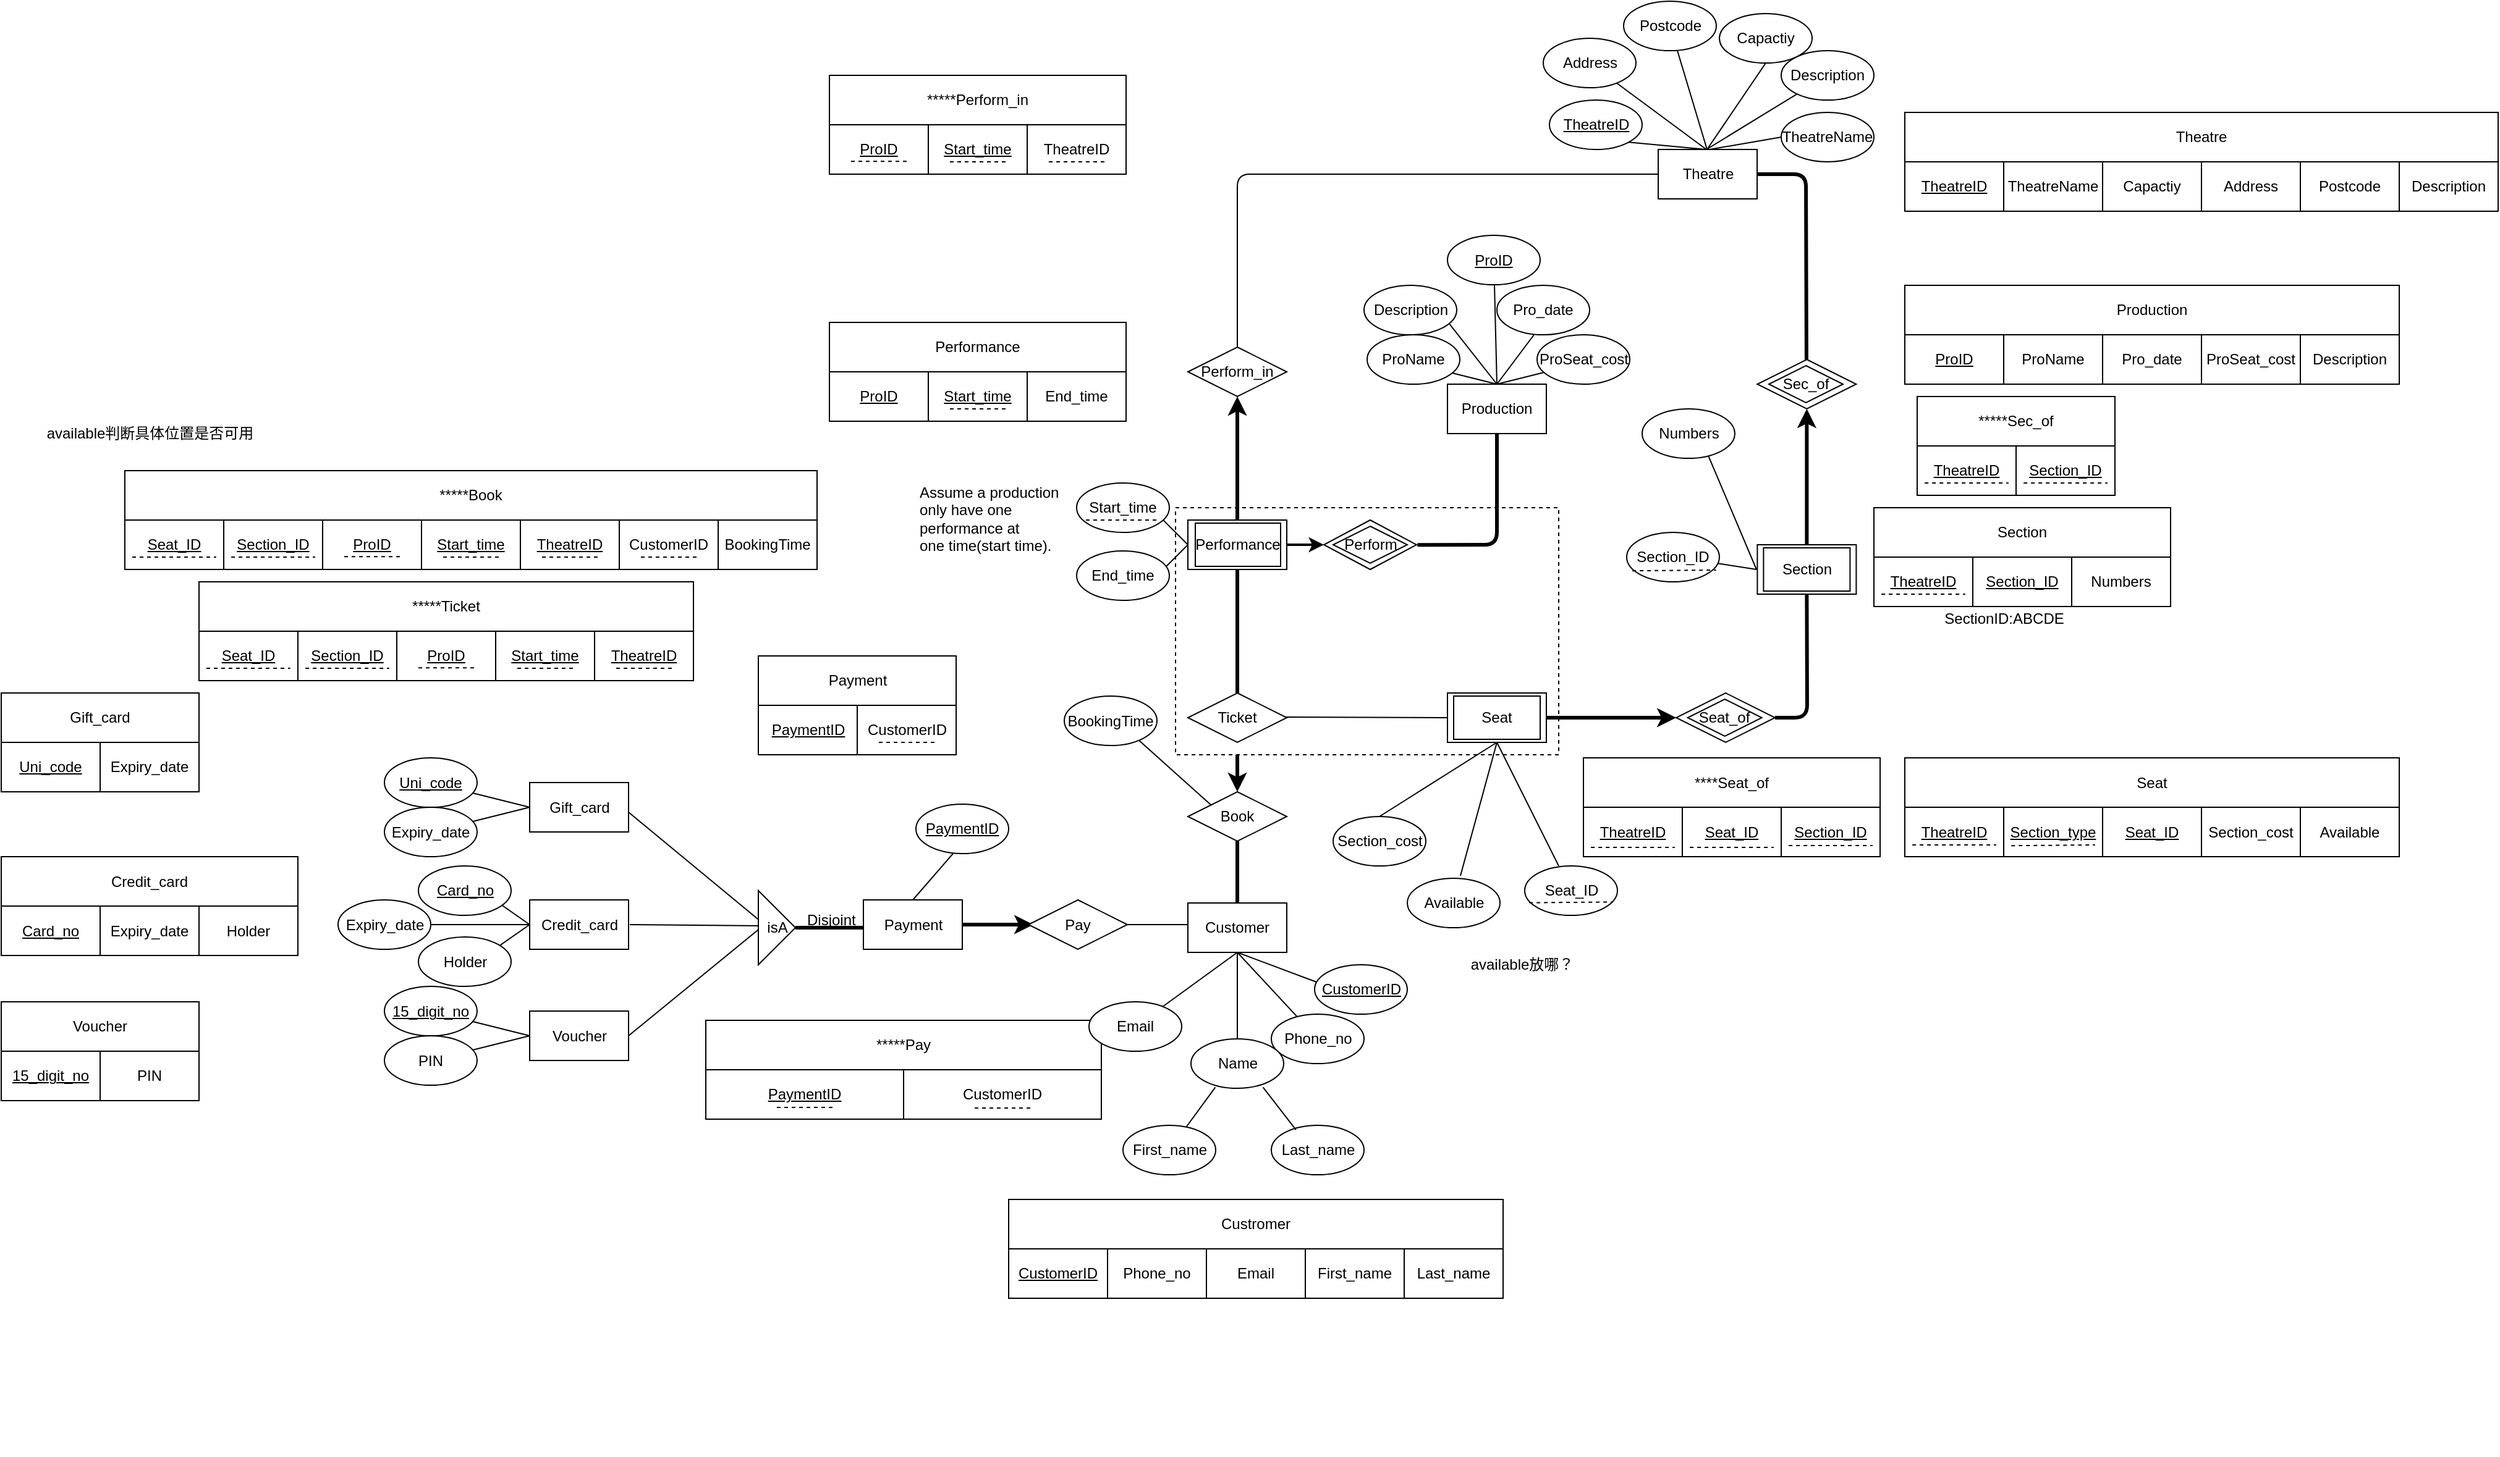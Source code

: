 <mxfile version="14.6.6" type="google"><diagram id="UADIasabEPXvhYdDQ8DM" name="Page-1"><mxGraphModel dx="3197" dy="2439" grid="1" gridSize="10" guides="1" tooltips="1" connect="1" arrows="1" fold="1" page="1" pageScale="1" pageWidth="827" pageHeight="1169" math="0" shadow="0"><root><mxCell id="0"/><mxCell id="1" parent="0"/><mxCell id="OcR4VVXSrzj5HnVSVOCs-16" value="" style="rounded=0;whiteSpace=wrap;html=1;dashed=1;" parent="1" vertex="1"><mxGeometry x="270" y="90" width="310" height="200" as="geometry"/></mxCell><mxCell id="OcR4VVXSrzj5HnVSVOCs-2" value="Ticket" style="rhombus;whiteSpace=wrap;html=1;" parent="1" vertex="1"><mxGeometry x="280" y="240" width="80" height="40" as="geometry"/></mxCell><mxCell id="OcR4VVXSrzj5HnVSVOCs-3" value="Customer" style="rounded=0;whiteSpace=wrap;html=1;" parent="1" vertex="1"><mxGeometry x="280" y="410" width="80" height="40" as="geometry"/></mxCell><mxCell id="OcR4VVXSrzj5HnVSVOCs-4" value="" style="endArrow=none;html=1;exitX=0.5;exitY=0;exitDx=0;exitDy=0;strokeWidth=3;" parent="1" source="OcR4VVXSrzj5HnVSVOCs-3" edge="1"><mxGeometry width="50" height="50" relative="1" as="geometry"><mxPoint x="295" y="410" as="sourcePoint"/><mxPoint x="320" y="360" as="targetPoint"/></mxGeometry></mxCell><mxCell id="OcR4VVXSrzj5HnVSVOCs-5" value="Book" style="rhombus;whiteSpace=wrap;html=1;" parent="1" vertex="1"><mxGeometry x="280" y="320" width="80" height="40" as="geometry"/></mxCell><mxCell id="OcR4VVXSrzj5HnVSVOCs-7" value="Perform_in" style="rhombus;whiteSpace=wrap;html=1;" parent="1" vertex="1"><mxGeometry x="280" y="-40" width="80" height="40" as="geometry"/></mxCell><mxCell id="OcR4VVXSrzj5HnVSVOCs-13" value="" style="rounded=0;whiteSpace=wrap;html=1;" parent="1" vertex="1"><mxGeometry x="490" y="240" width="80" height="40" as="geometry"/></mxCell><mxCell id="OcR4VVXSrzj5HnVSVOCs-14" value="" style="rounded=0;whiteSpace=wrap;html=1;" parent="1" vertex="1"><mxGeometry x="280" y="100" width="80" height="40" as="geometry"/></mxCell><mxCell id="OcR4VVXSrzj5HnVSVOCs-15" value="" style="endArrow=classic;html=1;strokeWidth=3;" parent="1" target="OcR4VVXSrzj5HnVSVOCs-5" edge="1"><mxGeometry width="50" height="50" relative="1" as="geometry"><mxPoint x="320" y="290" as="sourcePoint"/><mxPoint x="340" y="270" as="targetPoint"/></mxGeometry></mxCell><mxCell id="OcR4VVXSrzj5HnVSVOCs-35" value="" style="endArrow=none;html=1;strokeWidth=2;strokeColor=none;curved=1;" parent="1" edge="1"><mxGeometry width="50" height="50" relative="1" as="geometry"><mxPoint x="-82.5" y="517.5" as="sourcePoint"/><mxPoint x="-32.5" y="467.5" as="targetPoint"/></mxGeometry></mxCell><mxCell id="OcR4VVXSrzj5HnVSVOCs-44" value="" style="group;direction=south;rotation=-90;" parent="1" vertex="1" connectable="0"><mxGeometry x="-160" y="250" width="695" height="520" as="geometry"/></mxCell><mxCell id="OcR4VVXSrzj5HnVSVOCs-36" value="" style="endArrow=none;html=1;exitX=0.5;exitY=0;exitDx=0;exitDy=0;" parent="OcR4VVXSrzj5HnVSVOCs-44" edge="1"><mxGeometry width="50" height="50" relative="1" as="geometry"><mxPoint x="97.5" y="177.5" as="sourcePoint"/><mxPoint x="-12.5" y="86.5" as="targetPoint"/></mxGeometry></mxCell><mxCell id="OcR4VVXSrzj5HnVSVOCs-37" value="" style="endArrow=none;html=1;exitX=0.5;exitY=0;exitDx=0;exitDy=0;" parent="OcR4VVXSrzj5HnVSVOCs-44" edge="1"><mxGeometry width="50" height="50" relative="1" as="geometry"><mxPoint x="97.5" y="177.5" as="sourcePoint"/><mxPoint x="-12.5" y="267.5" as="targetPoint"/></mxGeometry></mxCell><mxCell id="OcR4VVXSrzj5HnVSVOCs-38" value="" style="endArrow=none;html=1;exitX=0.5;exitY=0;exitDx=0;exitDy=0;" parent="OcR4VVXSrzj5HnVSVOCs-44" edge="1"><mxGeometry width="50" height="50" relative="1" as="geometry"><mxPoint x="97.5" y="178.5" as="sourcePoint"/><mxPoint x="-11.5" y="177.5" as="targetPoint"/></mxGeometry></mxCell><mxCell id="OcR4VVXSrzj5HnVSVOCs-53" value="Voucher" style="rounded=0;whiteSpace=wrap;html=1;" parent="OcR4VVXSrzj5HnVSVOCs-44" vertex="1"><mxGeometry x="-92.5" y="247.5" width="80" height="40" as="geometry"/></mxCell><mxCell id="OcR4VVXSrzj5HnVSVOCs-54" value="Credit_card" style="rounded=0;whiteSpace=wrap;html=1;" parent="OcR4VVXSrzj5HnVSVOCs-44" vertex="1"><mxGeometry x="-92.5" y="157.5" width="80" height="40" as="geometry"/></mxCell><mxCell id="OcR4VVXSrzj5HnVSVOCs-55" value="Gift_card" style="rounded=0;whiteSpace=wrap;html=1;" parent="OcR4VVXSrzj5HnVSVOCs-44" vertex="1"><mxGeometry x="-92.5" y="62.5" width="80" height="40" as="geometry"/></mxCell><mxCell id="OcR4VVXSrzj5HnVSVOCs-50" value="isA" style="triangle;whiteSpace=wrap;html=1;" parent="OcR4VVXSrzj5HnVSVOCs-44" vertex="1"><mxGeometry x="92.5" y="150" width="30" height="60" as="geometry"/></mxCell><mxCell id="OcR4VVXSrzj5HnVSVOCs-211" value="" style="endArrow=none;html=1;strokeWidth=3;exitX=1;exitY=0.5;exitDx=0;exitDy=0;" parent="OcR4VVXSrzj5HnVSVOCs-44" source="OcR4VVXSrzj5HnVSVOCs-50" edge="1"><mxGeometry width="50" height="50" relative="1" as="geometry"><mxPoint x="130" y="180" as="sourcePoint"/><mxPoint x="180" y="180" as="targetPoint"/></mxGeometry></mxCell><mxCell id="gtSweeUEpqIJue6iIRhm-4" value="&lt;u&gt;PaymentID&lt;/u&gt;" style="ellipse;whiteSpace=wrap;html=1;" vertex="1" parent="OcR4VVXSrzj5HnVSVOCs-44"><mxGeometry x="220" y="80" width="75" height="40" as="geometry"/></mxCell><mxCell id="gtSweeUEpqIJue6iIRhm-43" value="" style="group" vertex="1" connectable="0" parent="OcR4VVXSrzj5HnVSVOCs-44"><mxGeometry x="92.5" y="-40" width="160" height="80" as="geometry"/></mxCell><mxCell id="gtSweeUEpqIJue6iIRhm-44" value="&lt;u&gt;PaymentID&lt;/u&gt;" style="rounded=0;whiteSpace=wrap;html=1;" vertex="1" parent="gtSweeUEpqIJue6iIRhm-43"><mxGeometry y="40" width="80" height="40" as="geometry"/></mxCell><mxCell id="gtSweeUEpqIJue6iIRhm-46" value="Payment" style="rounded=0;whiteSpace=wrap;html=1;" vertex="1" parent="gtSweeUEpqIJue6iIRhm-43"><mxGeometry width="160" height="40" as="geometry"/></mxCell><mxCell id="gtSweeUEpqIJue6iIRhm-61" value="CustomerID" style="rounded=0;whiteSpace=wrap;html=1;" vertex="1" parent="gtSweeUEpqIJue6iIRhm-43"><mxGeometry x="80" y="40" width="80" height="40" as="geometry"/></mxCell><mxCell id="gtSweeUEpqIJue6iIRhm-63" value="" style="endArrow=none;dashed=1;html=1;strokeWidth=1;" edge="1" parent="gtSweeUEpqIJue6iIRhm-43"><mxGeometry width="50" height="50" relative="1" as="geometry"><mxPoint x="97.5" y="70" as="sourcePoint"/><mxPoint x="142.5" y="70" as="targetPoint"/></mxGeometry></mxCell><mxCell id="gtSweeUEpqIJue6iIRhm-41" value="" style="group" vertex="1" connectable="0" parent="OcR4VVXSrzj5HnVSVOCs-44"><mxGeometry x="295" y="400" width="400" height="80" as="geometry"/></mxCell><mxCell id="gtSweeUEpqIJue6iIRhm-16" value="Custromer" style="rounded=0;whiteSpace=wrap;html=1;" vertex="1" parent="gtSweeUEpqIJue6iIRhm-41"><mxGeometry width="400" height="40" as="geometry"/></mxCell><mxCell id="gtSweeUEpqIJue6iIRhm-31" value="&lt;u&gt;CustomerID&lt;/u&gt;" style="rounded=0;whiteSpace=wrap;html=1;" vertex="1" parent="gtSweeUEpqIJue6iIRhm-41"><mxGeometry y="40" width="80" height="40" as="geometry"/></mxCell><mxCell id="gtSweeUEpqIJue6iIRhm-32" value="Phone_no" style="rounded=0;whiteSpace=wrap;html=1;" vertex="1" parent="gtSweeUEpqIJue6iIRhm-41"><mxGeometry x="80" y="40" width="80" height="40" as="geometry"/></mxCell><mxCell id="gtSweeUEpqIJue6iIRhm-34" value="Email" style="rounded=0;whiteSpace=wrap;html=1;" vertex="1" parent="gtSweeUEpqIJue6iIRhm-41"><mxGeometry x="160" y="40" width="80" height="40" as="geometry"/></mxCell><mxCell id="gtSweeUEpqIJue6iIRhm-69" value="First_name" style="rounded=0;whiteSpace=wrap;html=1;" vertex="1" parent="OcR4VVXSrzj5HnVSVOCs-44"><mxGeometry x="535" y="440" width="80" height="40" as="geometry"/></mxCell><mxCell id="gtSweeUEpqIJue6iIRhm-70" value="Last_name" style="rounded=0;whiteSpace=wrap;html=1;" vertex="1" parent="OcR4VVXSrzj5HnVSVOCs-44"><mxGeometry x="615" y="440" width="80" height="40" as="geometry"/></mxCell><mxCell id="gtSweeUEpqIJue6iIRhm-169" value="" style="group" vertex="1" connectable="0" parent="OcR4VVXSrzj5HnVSVOCs-44"><mxGeometry x="50" y="255" width="320" height="80" as="geometry"/></mxCell><mxCell id="gtSweeUEpqIJue6iIRhm-170" value="&lt;u&gt;PaymentID&lt;/u&gt;" style="rounded=0;whiteSpace=wrap;html=1;" vertex="1" parent="gtSweeUEpqIJue6iIRhm-169"><mxGeometry y="40" width="160" height="40" as="geometry"/></mxCell><mxCell id="gtSweeUEpqIJue6iIRhm-171" value="*****Pay" style="rounded=0;whiteSpace=wrap;html=1;" vertex="1" parent="gtSweeUEpqIJue6iIRhm-169"><mxGeometry width="320" height="40" as="geometry"/></mxCell><mxCell id="gtSweeUEpqIJue6iIRhm-174" value="" style="endArrow=none;dashed=1;html=1;strokeWidth=1;" edge="1" parent="gtSweeUEpqIJue6iIRhm-169"><mxGeometry width="50" height="50" relative="1" as="geometry"><mxPoint x="57.5" y="70.5" as="sourcePoint"/><mxPoint x="102.5" y="70.5" as="targetPoint"/></mxGeometry></mxCell><mxCell id="gtSweeUEpqIJue6iIRhm-175" value="CustomerID" style="rounded=0;whiteSpace=wrap;html=1;" vertex="1" parent="OcR4VVXSrzj5HnVSVOCs-44"><mxGeometry x="210" y="295" width="160" height="40" as="geometry"/></mxCell><mxCell id="gtSweeUEpqIJue6iIRhm-176" value="" style="endArrow=none;dashed=1;html=1;strokeWidth=1;" edge="1" parent="OcR4VVXSrzj5HnVSVOCs-44"><mxGeometry width="50" height="50" relative="1" as="geometry"><mxPoint x="267.5" y="326" as="sourcePoint"/><mxPoint x="312.5" y="326" as="targetPoint"/></mxGeometry></mxCell><mxCell id="OcR4VVXSrzj5HnVSVOCs-19" value="" style="endArrow=classic;html=1;strokeWidth=3;entryX=0.5;entryY=0;entryDx=0;entryDy=0;exitX=0.5;exitY=1;exitDx=0;exitDy=0;" parent="1" edge="1"><mxGeometry width="50" height="50" relative="1" as="geometry"><mxPoint x="95" y="427.5" as="sourcePoint"/><mxPoint x="155" y="427.5" as="targetPoint"/><Array as="points"><mxPoint x="131" y="427.5"/><mxPoint x="141" y="427.5"/></Array></mxGeometry></mxCell><mxCell id="OcR4VVXSrzj5HnVSVOCs-12" value="Payment" style="rounded=0;whiteSpace=wrap;html=1;rotation=0;" parent="1" vertex="1"><mxGeometry x="17.5" y="407.5" width="80" height="40" as="geometry"/></mxCell><mxCell id="OcR4VVXSrzj5HnVSVOCs-56" value="Theatre" style="rounded=0;whiteSpace=wrap;html=1;" parent="1" vertex="1"><mxGeometry x="660.5" y="-200" width="80" height="40" as="geometry"/></mxCell><mxCell id="OcR4VVXSrzj5HnVSVOCs-58" value="" style="endArrow=classic;html=1;strokeWidth=3;entryX=0.5;entryY=1;entryDx=0;entryDy=0;exitX=0.5;exitY=0;exitDx=0;exitDy=0;" parent="1" source="OcR4VVXSrzj5HnVSVOCs-14" target="OcR4VVXSrzj5HnVSVOCs-7" edge="1"><mxGeometry width="50" height="50" relative="1" as="geometry"><mxPoint x="280" y="60" as="sourcePoint"/><mxPoint x="330" y="10" as="targetPoint"/></mxGeometry></mxCell><mxCell id="OcR4VVXSrzj5HnVSVOCs-59" value="" style="endArrow=none;html=1;strokeWidth=1;entryX=0;entryY=0.5;entryDx=0;entryDy=0;exitX=0.5;exitY=0;exitDx=0;exitDy=0;" parent="1" source="OcR4VVXSrzj5HnVSVOCs-7" target="OcR4VVXSrzj5HnVSVOCs-56" edge="1"><mxGeometry width="50" height="50" relative="1" as="geometry"><mxPoint x="250" y="-130" as="sourcePoint"/><mxPoint x="300" y="-180" as="targetPoint"/><Array as="points"><mxPoint x="320" y="-180"/></Array></mxGeometry></mxCell><mxCell id="OcR4VVXSrzj5HnVSVOCs-66" value="" style="endArrow=classic;html=1;strokeWidth=2;exitX=1;exitY=0.5;exitDx=0;exitDy=0;entryX=0;entryY=0.5;entryDx=0;entryDy=0;" parent="1" source="OcR4VVXSrzj5HnVSVOCs-14" target="OcR4VVXSrzj5HnVSVOCs-8" edge="1"><mxGeometry width="50" height="50" relative="1" as="geometry"><mxPoint x="360" y="140" as="sourcePoint"/><mxPoint x="410" y="90" as="targetPoint"/></mxGeometry></mxCell><mxCell id="OcR4VVXSrzj5HnVSVOCs-70" value="" style="endArrow=none;html=1;exitX=0.5;exitY=1;exitDx=0;exitDy=0;entryX=1.009;entryY=0.502;entryDx=0;entryDy=0;entryPerimeter=0;strokeWidth=3;" parent="1" source="OcR4VVXSrzj5HnVSVOCs-64" target="OcR4VVXSrzj5HnVSVOCs-8" edge="1"><mxGeometry width="50" height="50" relative="1" as="geometry"><mxPoint x="489.833" y="121" as="sourcePoint"/><mxPoint x="470" y="120" as="targetPoint"/><Array as="points"><mxPoint x="530" y="120"/></Array></mxGeometry></mxCell><mxCell id="OcR4VVXSrzj5HnVSVOCs-73" value="" style="group" parent="1" vertex="1" connectable="0"><mxGeometry x="390" y="100" width="75" height="40" as="geometry"/></mxCell><mxCell id="OcR4VVXSrzj5HnVSVOCs-8" value="" style="rhombus;whiteSpace=wrap;html=1;" parent="OcR4VVXSrzj5HnVSVOCs-73" vertex="1"><mxGeometry width="75" height="40" as="geometry"/></mxCell><mxCell id="OcR4VVXSrzj5HnVSVOCs-67" value="Perform" style="rhombus;whiteSpace=wrap;html=1;" parent="OcR4VVXSrzj5HnVSVOCs-73" vertex="1"><mxGeometry x="7.5" y="5" width="60" height="30" as="geometry"/></mxCell><mxCell id="OcR4VVXSrzj5HnVSVOCs-81" value="" style="endArrow=none;html=1;strokeWidth=3;entryX=0.5;entryY=1;entryDx=0;entryDy=0;exitX=0.5;exitY=0;exitDx=0;exitDy=0;" parent="1" source="OcR4VVXSrzj5HnVSVOCs-2" target="OcR4VVXSrzj5HnVSVOCs-14" edge="1"><mxGeometry width="50" height="50" relative="1" as="geometry"><mxPoint x="240" y="225" as="sourcePoint"/><mxPoint x="290" y="175" as="targetPoint"/></mxGeometry></mxCell><mxCell id="OcR4VVXSrzj5HnVSVOCs-86" value="" style="endArrow=none;html=1;strokeWidth=1;exitX=0.5;exitY=0;exitDx=0;exitDy=0;" parent="1" source="OcR4VVXSrzj5HnVSVOCs-153" edge="1"><mxGeometry width="50" height="50" relative="1" as="geometry"><mxPoint x="530" y="340" as="sourcePoint"/><mxPoint x="740" y="140" as="targetPoint"/></mxGeometry></mxCell><mxCell id="OcR4VVXSrzj5HnVSVOCs-97" value="" style="endArrow=none;html=1;strokeWidth=1;entryX=0.263;entryY=0.979;entryDx=0;entryDy=0;entryPerimeter=0;" parent="1" source="OcR4VVXSrzj5HnVSVOCs-165" target="OcR4VVXSrzj5HnVSVOCs-164" edge="1"><mxGeometry width="50" height="50" relative="1" as="geometry"><mxPoint x="276" y="619" as="sourcePoint"/><mxPoint x="310" y="580" as="targetPoint"/></mxGeometry></mxCell><mxCell id="OcR4VVXSrzj5HnVSVOCs-98" value="" style="endArrow=none;html=1;strokeWidth=1;" parent="1" source="OcR4VVXSrzj5HnVSVOCs-143" edge="1"><mxGeometry width="50" height="50" relative="1" as="geometry"><mxPoint x="565.5" y="305.5" as="sourcePoint"/><mxPoint x="740" y="140" as="targetPoint"/></mxGeometry></mxCell><mxCell id="OcR4VVXSrzj5HnVSVOCs-99" value="" style="endArrow=none;html=1;strokeWidth=1;exitX=0.5;exitY=0;exitDx=0;exitDy=0;entryX=0.5;entryY=1;entryDx=0;entryDy=0;" parent="1" source="OcR4VVXSrzj5HnVSVOCs-144" target="OcR4VVXSrzj5HnVSVOCs-13" edge="1"><mxGeometry width="50" height="50" relative="1" as="geometry"><mxPoint x="435" y="330" as="sourcePoint"/><mxPoint x="515" y="330" as="targetPoint"/></mxGeometry></mxCell><mxCell id="OcR4VVXSrzj5HnVSVOCs-100" value="" style="endArrow=none;html=1;strokeWidth=1;" parent="1" edge="1"><mxGeometry width="50" height="50" relative="1" as="geometry"><mxPoint x="260" y="140" as="sourcePoint"/><mxPoint x="280" y="120" as="targetPoint"/></mxGeometry></mxCell><mxCell id="OcR4VVXSrzj5HnVSVOCs-101" value="" style="endArrow=none;html=1;strokeWidth=1;" parent="1" edge="1"><mxGeometry width="50" height="50" relative="1" as="geometry"><mxPoint x="260" y="100" as="sourcePoint"/><mxPoint x="280" y="120" as="targetPoint"/></mxGeometry></mxCell><mxCell id="OcR4VVXSrzj5HnVSVOCs-103" value="Start_time" style="ellipse;whiteSpace=wrap;html=1;" parent="1" vertex="1"><mxGeometry x="190" y="70" width="75" height="40" as="geometry"/></mxCell><mxCell id="OcR4VVXSrzj5HnVSVOCs-104" value="End_time" style="ellipse;whiteSpace=wrap;html=1;" parent="1" vertex="1"><mxGeometry x="190" y="125" width="75" height="40" as="geometry"/></mxCell><mxCell id="OcR4VVXSrzj5HnVSVOCs-109" value="" style="endArrow=none;dashed=1;html=1;strokeWidth=1;" parent="1" edge="1"><mxGeometry width="50" height="50" relative="1" as="geometry"><mxPoint x="197.5" y="100" as="sourcePoint"/><mxPoint x="257.5" y="100" as="targetPoint"/></mxGeometry></mxCell><mxCell id="OcR4VVXSrzj5HnVSVOCs-111" value="Assume a production&amp;nbsp;&lt;br&gt;only have one&amp;nbsp;&lt;br&gt;performance at&amp;nbsp;&lt;br&gt;one time(start time)." style="text;html=1;resizable=0;points=[];autosize=1;align=left;verticalAlign=top;spacingTop=-4;" parent="1" vertex="1"><mxGeometry x="61" y="68" width="130" height="60" as="geometry"/></mxCell><mxCell id="OcR4VVXSrzj5HnVSVOCs-117" value="" style="group" parent="1" vertex="1" connectable="0"><mxGeometry x="660" y="-240" width="79" height="40" as="geometry"/></mxCell><mxCell id="OcR4VVXSrzj5HnVSVOCs-119" value="" style="endArrow=none;html=1;strokeWidth=1;entryX=1;entryY=1;entryDx=0;entryDy=0;" parent="OcR4VVXSrzj5HnVSVOCs-117" target="OcR4VVXSrzj5HnVSVOCs-122" edge="1"><mxGeometry width="50" height="50" relative="1" as="geometry"><mxPoint x="39.5" y="40" as="sourcePoint"/><mxPoint y="30" as="targetPoint"/></mxGeometry></mxCell><mxCell id="OcR4VVXSrzj5HnVSVOCs-120" value="" style="endArrow=none;html=1;strokeWidth=1;" parent="OcR4VVXSrzj5HnVSVOCs-117" target="OcR4VVXSrzj5HnVSVOCs-124" edge="1"><mxGeometry width="50" height="50" relative="1" as="geometry"><mxPoint x="39.5" y="40" as="sourcePoint"/><mxPoint x="69.125" as="targetPoint"/></mxGeometry></mxCell><mxCell id="OcR4VVXSrzj5HnVSVOCs-121" value="" style="endArrow=none;html=1;strokeWidth=1;" parent="OcR4VVXSrzj5HnVSVOCs-117" target="OcR4VVXSrzj5HnVSVOCs-123" edge="1"><mxGeometry width="50" height="50" relative="1" as="geometry"><mxPoint x="39.5" y="40" as="sourcePoint"/><mxPoint x="9.875" as="targetPoint"/></mxGeometry></mxCell><mxCell id="OcR4VVXSrzj5HnVSVOCs-122" value="&lt;u&gt;TheatreID&lt;/u&gt;" style="ellipse;whiteSpace=wrap;html=1;" parent="1" vertex="1"><mxGeometry x="572.5" y="-240" width="75" height="40" as="geometry"/></mxCell><mxCell id="OcR4VVXSrzj5HnVSVOCs-123" value="Address" style="ellipse;whiteSpace=wrap;html=1;" parent="1" vertex="1"><mxGeometry x="567.5" y="-290" width="75" height="40" as="geometry"/></mxCell><mxCell id="OcR4VVXSrzj5HnVSVOCs-124" value="Description" style="ellipse;whiteSpace=wrap;html=1;" parent="1" vertex="1"><mxGeometry x="760" y="-280" width="75" height="40" as="geometry"/></mxCell><mxCell id="OcR4VVXSrzj5HnVSVOCs-131" value="" style="endArrow=none;html=1;strokeWidth=1;" parent="1" target="OcR4VVXSrzj5HnVSVOCs-135" edge="1"><mxGeometry width="50" height="50" relative="1" as="geometry"><mxPoint x="700" y="-200" as="sourcePoint"/><mxPoint x="700" y="-290" as="targetPoint"/></mxGeometry></mxCell><mxCell id="OcR4VVXSrzj5HnVSVOCs-135" value="Postcode" style="ellipse;whiteSpace=wrap;html=1;" parent="1" vertex="1"><mxGeometry x="632.5" y="-320" width="75" height="40" as="geometry"/></mxCell><mxCell id="OcR4VVXSrzj5HnVSVOCs-137" value="" style="endArrow=none;html=1;strokeWidth=1;entryX=0.5;entryY=1;entryDx=0;entryDy=0;" parent="1" target="OcR4VVXSrzj5HnVSVOCs-139" edge="1"><mxGeometry width="50" height="50" relative="1" as="geometry"><mxPoint x="700" y="-200" as="sourcePoint"/><mxPoint x="720" y="-290" as="targetPoint"/></mxGeometry></mxCell><mxCell id="OcR4VVXSrzj5HnVSVOCs-139" value="Capactiy" style="ellipse;whiteSpace=wrap;html=1;" parent="1" vertex="1"><mxGeometry x="710" y="-310" width="75" height="40" as="geometry"/></mxCell><mxCell id="OcR4VVXSrzj5HnVSVOCs-143" value="Section_ID" style="ellipse;whiteSpace=wrap;html=1;" parent="1" vertex="1"><mxGeometry x="635" y="110.004" width="75" height="40" as="geometry"/></mxCell><mxCell id="OcR4VVXSrzj5HnVSVOCs-144" value="Section_cost" style="ellipse;whiteSpace=wrap;html=1;" parent="1" vertex="1"><mxGeometry x="397.5" y="340" width="75" height="40" as="geometry"/></mxCell><mxCell id="OcR4VVXSrzj5HnVSVOCs-149" value="" style="endArrow=none;dashed=1;html=1;strokeWidth=1;entryX=0.964;entryY=0.762;entryDx=0;entryDy=0;entryPerimeter=0;exitX=0.061;exitY=0.777;exitDx=0;exitDy=0;exitPerimeter=0;" parent="1" source="OcR4VVXSrzj5HnVSVOCs-143" target="OcR4VVXSrzj5HnVSVOCs-143" edge="1"><mxGeometry width="50" height="50" relative="1" as="geometry"><mxPoint x="760" y="-60" as="sourcePoint"/><mxPoint x="800" y="-60" as="targetPoint"/></mxGeometry></mxCell><mxCell id="OcR4VVXSrzj5HnVSVOCs-153" value="Numbers" style="ellipse;whiteSpace=wrap;html=1;" parent="1" vertex="1"><mxGeometry x="647.5" y="10" width="75" height="40" as="geometry"/></mxCell><mxCell id="OcR4VVXSrzj5HnVSVOCs-160" value="Email" style="ellipse;whiteSpace=wrap;html=1;" parent="1" vertex="1"><mxGeometry x="200" y="490" width="75" height="40" as="geometry"/></mxCell><mxCell id="OcR4VVXSrzj5HnVSVOCs-162" value="Phone_no" style="ellipse;whiteSpace=wrap;html=1;" parent="1" vertex="1"><mxGeometry x="347.5" y="500" width="75" height="40" as="geometry"/></mxCell><mxCell id="OcR4VVXSrzj5HnVSVOCs-163" value="Last_name" style="ellipse;whiteSpace=wrap;html=1;" parent="1" vertex="1"><mxGeometry x="347.5" y="590" width="75" height="40" as="geometry"/></mxCell><mxCell id="OcR4VVXSrzj5HnVSVOCs-164" value="Name" style="ellipse;whiteSpace=wrap;html=1;" parent="1" vertex="1"><mxGeometry x="282.5" y="520" width="75" height="40" as="geometry"/></mxCell><mxCell id="OcR4VVXSrzj5HnVSVOCs-166" value="" style="endArrow=none;html=1;strokeWidth=1;entryX=0.777;entryY=0.979;entryDx=0;entryDy=0;entryPerimeter=0;exitX=0.266;exitY=0.091;exitDx=0;exitDy=0;exitPerimeter=0;" parent="1" source="OcR4VVXSrzj5HnVSVOCs-163" target="OcR4VVXSrzj5HnVSVOCs-164" edge="1"><mxGeometry width="50" height="50" relative="1" as="geometry"><mxPoint x="286.0" y="629" as="sourcePoint"/><mxPoint x="314.725" y="599.16" as="targetPoint"/></mxGeometry></mxCell><mxCell id="OcR4VVXSrzj5HnVSVOCs-167" value="" style="endArrow=none;html=1;strokeWidth=1;" parent="1" source="OcR4VVXSrzj5HnVSVOCs-164" edge="1"><mxGeometry width="50" height="50" relative="1" as="geometry"><mxPoint x="286.0" y="629" as="sourcePoint"/><mxPoint x="320" y="450" as="targetPoint"/></mxGeometry></mxCell><mxCell id="OcR4VVXSrzj5HnVSVOCs-165" value="First_name" style="ellipse;whiteSpace=wrap;html=1;" parent="1" vertex="1"><mxGeometry x="227.5" y="590" width="75" height="40" as="geometry"/></mxCell><mxCell id="OcR4VVXSrzj5HnVSVOCs-169" value="" style="endArrow=none;html=1;strokeWidth=1;" parent="1" source="OcR4VVXSrzj5HnVSVOCs-160" edge="1"><mxGeometry width="50" height="50" relative="1" as="geometry"><mxPoint x="330" y="530" as="sourcePoint"/><mxPoint x="320" y="450" as="targetPoint"/></mxGeometry></mxCell><mxCell id="OcR4VVXSrzj5HnVSVOCs-170" value="" style="endArrow=none;html=1;strokeWidth=1;entryX=0.5;entryY=1;entryDx=0;entryDy=0;" parent="1" source="OcR4VVXSrzj5HnVSVOCs-162" target="OcR4VVXSrzj5HnVSVOCs-3" edge="1"><mxGeometry width="50" height="50" relative="1" as="geometry"><mxPoint x="370" y="490" as="sourcePoint"/><mxPoint x="340" y="470" as="targetPoint"/></mxGeometry></mxCell><mxCell id="OcR4VVXSrzj5HnVSVOCs-172" value="Seat" style="rounded=0;whiteSpace=wrap;html=1;" parent="1" vertex="1"><mxGeometry x="495" y="242.5" width="70" height="35" as="geometry"/></mxCell><mxCell id="OcR4VVXSrzj5HnVSVOCs-173" value="&lt;span style=&quot;white-space: normal&quot;&gt;Performance&lt;/span&gt;" style="rounded=0;whiteSpace=wrap;html=1;" parent="1" vertex="1"><mxGeometry x="286" y="102.5" width="69" height="35" as="geometry"/></mxCell><mxCell id="OcR4VVXSrzj5HnVSVOCs-176" value="" style="endArrow=none;html=1;strokeWidth=1;entryX=0;entryY=0.5;entryDx=0;entryDy=0;" parent="1" source="OcR4VVXSrzj5HnVSVOCs-184" target="OcR4VVXSrzj5HnVSVOCs-55" edge="1"><mxGeometry width="50" height="50" relative="1" as="geometry"><mxPoint x="-302.5" y="367.5" as="sourcePoint"/><mxPoint x="-252.5" y="327.5" as="targetPoint"/></mxGeometry></mxCell><mxCell id="OcR4VVXSrzj5HnVSVOCs-177" value="" style="endArrow=none;html=1;strokeWidth=1;entryX=0;entryY=0.5;entryDx=0;entryDy=0;" parent="1" source="OcR4VVXSrzj5HnVSVOCs-182" target="OcR4VVXSrzj5HnVSVOCs-55" edge="1"><mxGeometry width="50" height="50" relative="1" as="geometry"><mxPoint x="-302.5" y="297.5" as="sourcePoint"/><mxPoint x="-242.5" y="342.5" as="targetPoint"/></mxGeometry></mxCell><mxCell id="OcR4VVXSrzj5HnVSVOCs-178" value="" style="endArrow=none;html=1;strokeWidth=1;entryX=0;entryY=0.5;entryDx=0;entryDy=0;" parent="1" edge="1"><mxGeometry width="50" height="50" relative="1" as="geometry"><mxPoint x="-302.5" y="462.5" as="sourcePoint"/><mxPoint x="-252.5" y="427.5" as="targetPoint"/></mxGeometry></mxCell><mxCell id="OcR4VVXSrzj5HnVSVOCs-179" value="" style="endArrow=none;html=1;strokeWidth=1;entryX=0;entryY=0.5;entryDx=0;entryDy=0;" parent="1" edge="1"><mxGeometry width="50" height="50" relative="1" as="geometry"><mxPoint x="-302.5" y="392.5" as="sourcePoint"/><mxPoint x="-252.5" y="427.5" as="targetPoint"/></mxGeometry></mxCell><mxCell id="OcR4VVXSrzj5HnVSVOCs-180" value="" style="endArrow=none;html=1;strokeWidth=1;entryX=0;entryY=0.5;entryDx=0;entryDy=0;" parent="1" source="OcR4VVXSrzj5HnVSVOCs-189" edge="1"><mxGeometry width="50" height="50" relative="1" as="geometry"><mxPoint x="-302.5" y="552.5" as="sourcePoint"/><mxPoint x="-252.5" y="517.5" as="targetPoint"/></mxGeometry></mxCell><mxCell id="OcR4VVXSrzj5HnVSVOCs-181" value="" style="endArrow=none;html=1;strokeWidth=1;entryX=0;entryY=0.5;entryDx=0;entryDy=0;" parent="1" source="OcR4VVXSrzj5HnVSVOCs-188" edge="1"><mxGeometry width="50" height="50" relative="1" as="geometry"><mxPoint x="-302.5" y="482.5" as="sourcePoint"/><mxPoint x="-252.5" y="517.5" as="targetPoint"/></mxGeometry></mxCell><mxCell id="OcR4VVXSrzj5HnVSVOCs-182" value="&lt;u&gt;Uni_code&lt;/u&gt;" style="ellipse;whiteSpace=wrap;html=1;" parent="1" vertex="1"><mxGeometry x="-370" y="292.5" width="75" height="40" as="geometry"/></mxCell><mxCell id="OcR4VVXSrzj5HnVSVOCs-183" value="&lt;u&gt;Card_no&lt;/u&gt;" style="ellipse;whiteSpace=wrap;html=1;" parent="1" vertex="1"><mxGeometry x="-342.5" y="380" width="75" height="40" as="geometry"/></mxCell><mxCell id="OcR4VVXSrzj5HnVSVOCs-184" value="Expiry_date" style="ellipse;whiteSpace=wrap;html=1;" parent="1" vertex="1"><mxGeometry x="-370" y="332.5" width="75" height="40" as="geometry"/></mxCell><mxCell id="OcR4VVXSrzj5HnVSVOCs-185" value="Holder" style="ellipse;whiteSpace=wrap;html=1;" parent="1" vertex="1"><mxGeometry x="-342.5" y="437.5" width="75" height="40" as="geometry"/></mxCell><mxCell id="OcR4VVXSrzj5HnVSVOCs-186" value="" style="endArrow=none;html=1;strokeWidth=1;entryX=0;entryY=0.5;entryDx=0;entryDy=0;" parent="1" target="OcR4VVXSrzj5HnVSVOCs-54" edge="1"><mxGeometry width="50" height="50" relative="1" as="geometry"><mxPoint x="-362.5" y="427.5" as="sourcePoint"/><mxPoint x="-242.5" y="527.5" as="targetPoint"/></mxGeometry></mxCell><mxCell id="OcR4VVXSrzj5HnVSVOCs-187" value="Expiry_date" style="ellipse;whiteSpace=wrap;html=1;" parent="1" vertex="1"><mxGeometry x="-407.5" y="407.5" width="75" height="40" as="geometry"/></mxCell><mxCell id="OcR4VVXSrzj5HnVSVOCs-188" value="&lt;u&gt;15_digit_no&lt;/u&gt;" style="ellipse;whiteSpace=wrap;html=1;" parent="1" vertex="1"><mxGeometry x="-370" y="477.5" width="75" height="40" as="geometry"/></mxCell><mxCell id="OcR4VVXSrzj5HnVSVOCs-189" value="PIN" style="ellipse;whiteSpace=wrap;html=1;" parent="1" vertex="1"><mxGeometry x="-370" y="517.5" width="75" height="40" as="geometry"/></mxCell><mxCell id="OcR4VVXSrzj5HnVSVOCs-191" value="" style="endArrow=none;html=1;strokeWidth=1;exitX=0.573;exitY=-0.05;exitDx=0;exitDy=0;exitPerimeter=0;" parent="1" source="OcR4VVXSrzj5HnVSVOCs-192" edge="1"><mxGeometry width="50" height="50" relative="1" as="geometry"><mxPoint x="560" y="400" as="sourcePoint"/><mxPoint x="530" y="280" as="targetPoint"/></mxGeometry></mxCell><mxCell id="OcR4VVXSrzj5HnVSVOCs-192" value="Available" style="ellipse;whiteSpace=wrap;html=1;" parent="1" vertex="1"><mxGeometry x="457.5" y="390" width="75" height="40" as="geometry"/></mxCell><mxCell id="OcR4VVXSrzj5HnVSVOCs-193" value="TheatreName" style="ellipse;whiteSpace=wrap;html=1;" parent="1" vertex="1"><mxGeometry x="760" y="-230" width="75" height="40" as="geometry"/></mxCell><mxCell id="OcR4VVXSrzj5HnVSVOCs-195" value="" style="endArrow=none;html=1;strokeWidth=1;entryX=0;entryY=0.5;entryDx=0;entryDy=0;" parent="1" target="OcR4VVXSrzj5HnVSVOCs-193" edge="1"><mxGeometry width="50" height="50" relative="1" as="geometry"><mxPoint x="702" y="-200" as="sourcePoint"/><mxPoint x="777.72" y="-217.845" as="targetPoint"/></mxGeometry></mxCell><mxCell id="OcR4VVXSrzj5HnVSVOCs-199" value="" style="endArrow=none;html=1;strokeWidth=1;entryX=0.5;entryY=1;entryDx=0;entryDy=0;" parent="1" target="OcR4VVXSrzj5HnVSVOCs-3" edge="1"><mxGeometry width="50" height="50" relative="1" as="geometry"><mxPoint x="400" y="480" as="sourcePoint"/><mxPoint x="330" y="460" as="targetPoint"/></mxGeometry></mxCell><mxCell id="OcR4VVXSrzj5HnVSVOCs-200" value="&lt;u&gt;CustomerID&lt;/u&gt;" style="ellipse;whiteSpace=wrap;html=1;" parent="1" vertex="1"><mxGeometry x="382.5" y="460" width="75" height="40" as="geometry"/></mxCell><mxCell id="OcR4VVXSrzj5HnVSVOCs-203" value="" style="endArrow=none;html=1;strokeWidth=1;exitX=0.237;exitY=0.273;exitDx=0;exitDy=0;exitPerimeter=0;" parent="1" source="OcR4VVXSrzj5HnVSVOCs-5" edge="1"><mxGeometry width="50" height="50" relative="1" as="geometry"><mxPoint x="290" y="330" as="sourcePoint"/><mxPoint x="220" y="260" as="targetPoint"/></mxGeometry></mxCell><mxCell id="OcR4VVXSrzj5HnVSVOCs-204" value="BookingTime" style="ellipse;whiteSpace=wrap;html=1;" parent="1" vertex="1"><mxGeometry x="180" y="242.5" width="75" height="40" as="geometry"/></mxCell><mxCell id="OcR4VVXSrzj5HnVSVOCs-205" value="Pay" style="rhombus;whiteSpace=wrap;html=1;" parent="1" vertex="1"><mxGeometry x="151" y="407.5" width="80" height="40" as="geometry"/></mxCell><mxCell id="OcR4VVXSrzj5HnVSVOCs-213" value="Disjoint" style="text;html=1;resizable=0;points=[];autosize=1;align=left;verticalAlign=top;spacingTop=-4;" parent="1" vertex="1"><mxGeometry x="-30" y="414" width="50" height="20" as="geometry"/></mxCell><mxCell id="OcR4VVXSrzj5HnVSVOCs-214" value="" style="endArrow=none;html=1;exitX=0;exitY=0.438;exitDx=0;exitDy=0;entryX=1;entryY=0.5;entryDx=0;entryDy=0;exitPerimeter=0;strokeWidth=1;" parent="1" source="OcR4VVXSrzj5HnVSVOCs-3" target="OcR4VVXSrzj5HnVSVOCs-205" edge="1"><mxGeometry width="50" height="50" relative="1" as="geometry"><mxPoint x="285.5" y="431" as="sourcePoint"/><mxPoint x="176.5" y="430" as="targetPoint"/></mxGeometry></mxCell><mxCell id="OcR4VVXSrzj5HnVSVOCs-215" value="" style="endArrow=none;html=1;strokeWidth=1;" parent="1" edge="1"><mxGeometry width="50" height="50" relative="1" as="geometry"><mxPoint x="580" y="380" as="sourcePoint"/><mxPoint x="530" y="280" as="targetPoint"/></mxGeometry></mxCell><mxCell id="OcR4VVXSrzj5HnVSVOCs-216" value="Seat_ID" style="ellipse;whiteSpace=wrap;html=1;" parent="1" vertex="1"><mxGeometry x="552.5" y="380" width="75" height="40" as="geometry"/></mxCell><mxCell id="OcR4VVXSrzj5HnVSVOCs-217" value="" style="endArrow=none;dashed=1;html=1;strokeWidth=1;entryX=0.964;entryY=0.762;entryDx=0;entryDy=0;entryPerimeter=0;exitX=0.061;exitY=0.777;exitDx=0;exitDy=0;exitPerimeter=0;" parent="1" edge="1"><mxGeometry width="50" height="50" relative="1" as="geometry"><mxPoint x="556.075" y="409.794" as="sourcePoint"/><mxPoint x="623.8" y="409.194" as="targetPoint"/></mxGeometry></mxCell><mxCell id="1cLGkPdDk-QNk0_12Xhz-1" value="" style="group" parent="1" vertex="1" connectable="0"><mxGeometry x="422.5" y="-130.5" width="215" height="160.5" as="geometry"/></mxCell><mxCell id="OcR4VVXSrzj5HnVSVOCs-64" value="Production" style="rounded=0;whiteSpace=wrap;html=1;" parent="1cLGkPdDk-QNk0_12Xhz-1" vertex="1"><mxGeometry x="67.5" y="120.5" width="80" height="40" as="geometry"/></mxCell><mxCell id="OcR4VVXSrzj5HnVSVOCs-88" value="" style="group" parent="1cLGkPdDk-QNk0_12Xhz-1" vertex="1" connectable="0"><mxGeometry x="67.5" y="80.5" width="80" height="40" as="geometry"/></mxCell><mxCell id="OcR4VVXSrzj5HnVSVOCs-89" value="" style="endArrow=none;html=1;strokeWidth=1;" parent="OcR4VVXSrzj5HnVSVOCs-88" edge="1"><mxGeometry width="50" height="50" relative="1" as="geometry"><mxPoint x="40" y="40" as="sourcePoint"/><mxPoint x="80" y="30" as="targetPoint"/></mxGeometry></mxCell><mxCell id="OcR4VVXSrzj5HnVSVOCs-90" value="" style="endArrow=none;html=1;strokeWidth=1;" parent="OcR4VVXSrzj5HnVSVOCs-88" edge="1"><mxGeometry width="50" height="50" relative="1" as="geometry"><mxPoint x="40" y="40" as="sourcePoint"/><mxPoint y="30" as="targetPoint"/></mxGeometry></mxCell><mxCell id="OcR4VVXSrzj5HnVSVOCs-91" value="" style="endArrow=none;html=1;strokeWidth=1;" parent="OcR4VVXSrzj5HnVSVOCs-88" edge="1"><mxGeometry width="50" height="50" relative="1" as="geometry"><mxPoint x="40" y="40" as="sourcePoint"/><mxPoint x="70" as="targetPoint"/></mxGeometry></mxCell><mxCell id="OcR4VVXSrzj5HnVSVOCs-92" value="" style="endArrow=none;html=1;strokeWidth=1;entryX=0.913;entryY=0.76;entryDx=0;entryDy=0;entryPerimeter=0;" parent="OcR4VVXSrzj5HnVSVOCs-88" target="OcR4VVXSrzj5HnVSVOCs-94" edge="1"><mxGeometry width="50" height="50" relative="1" as="geometry"><mxPoint x="40" y="40" as="sourcePoint"/><mxPoint x="10" as="targetPoint"/></mxGeometry></mxCell><mxCell id="OcR4VVXSrzj5HnVSVOCs-93" value="ProName" style="ellipse;whiteSpace=wrap;html=1;" parent="1cLGkPdDk-QNk0_12Xhz-1" vertex="1"><mxGeometry x="2.5" y="80.5" width="75" height="40" as="geometry"/></mxCell><mxCell id="OcR4VVXSrzj5HnVSVOCs-94" value="Description" style="ellipse;whiteSpace=wrap;html=1;" parent="1cLGkPdDk-QNk0_12Xhz-1" vertex="1"><mxGeometry y="40.5" width="75" height="40" as="geometry"/></mxCell><mxCell id="OcR4VVXSrzj5HnVSVOCs-95" value="Pro_date" style="ellipse;whiteSpace=wrap;html=1;" parent="1cLGkPdDk-QNk0_12Xhz-1" vertex="1"><mxGeometry x="107.5" y="40.5" width="75" height="40" as="geometry"/></mxCell><mxCell id="OcR4VVXSrzj5HnVSVOCs-96" value="ProSeat_cost" style="ellipse;whiteSpace=wrap;html=1;" parent="1cLGkPdDk-QNk0_12Xhz-1" vertex="1"><mxGeometry x="140" y="80.5" width="75" height="40" as="geometry"/></mxCell><mxCell id="OcR4VVXSrzj5HnVSVOCs-197" value="&lt;u&gt;ProID&lt;/u&gt;" style="ellipse;whiteSpace=wrap;html=1;" parent="1cLGkPdDk-QNk0_12Xhz-1" vertex="1"><mxGeometry x="67.5" width="75" height="40" as="geometry"/></mxCell><mxCell id="OcR4VVXSrzj5HnVSVOCs-196" value="" style="endArrow=none;html=1;strokeWidth=1;exitX=0.5;exitY=0;exitDx=0;exitDy=0;" parent="1cLGkPdDk-QNk0_12Xhz-1" source="OcR4VVXSrzj5HnVSVOCs-64" target="OcR4VVXSrzj5HnVSVOCs-197" edge="1"><mxGeometry width="50" height="50" relative="1" as="geometry"><mxPoint x="540" y="110" as="sourcePoint"/><mxPoint x="510" y="20" as="targetPoint"/></mxGeometry></mxCell><mxCell id="gtSweeUEpqIJue6iIRhm-2" value="" style="endArrow=none;html=1;exitX=0;exitY=0.5;exitDx=0;exitDy=0;" edge="1" parent="1" source="OcR4VVXSrzj5HnVSVOCs-13"><mxGeometry width="50" height="50" relative="1" as="geometry"><mxPoint x="468" y="260.5" as="sourcePoint"/><mxPoint x="359" y="259.5" as="targetPoint"/></mxGeometry></mxCell><mxCell id="gtSweeUEpqIJue6iIRhm-3" value="" style="endArrow=none;html=1;strokeWidth=1;exitX=0.5;exitY=0;exitDx=0;exitDy=0;" edge="1" parent="1" source="OcR4VVXSrzj5HnVSVOCs-12"><mxGeometry width="50" height="50" relative="1" as="geometry"><mxPoint x="60" y="500" as="sourcePoint"/><mxPoint x="90" y="370" as="targetPoint"/></mxGeometry></mxCell><mxCell id="zxA87Nr8RpCj5iJ942zU-5" value="" style="group" connectable="0" vertex="1" parent="1"><mxGeometry x="860" y="-230" width="480" height="80" as="geometry"/></mxCell><mxCell id="gtSweeUEpqIJue6iIRhm-20" value="Theatre" style="rounded=0;whiteSpace=wrap;html=1;" vertex="1" parent="zxA87Nr8RpCj5iJ942zU-5"><mxGeometry width="480" height="40" as="geometry"/></mxCell><mxCell id="gtSweeUEpqIJue6iIRhm-21" value="Capactiy" style="rounded=0;whiteSpace=wrap;html=1;" vertex="1" parent="zxA87Nr8RpCj5iJ942zU-5"><mxGeometry x="160" y="40" width="80" height="40" as="geometry"/></mxCell><mxCell id="gtSweeUEpqIJue6iIRhm-22" value="TheatreName" style="rounded=0;whiteSpace=wrap;html=1;" vertex="1" parent="zxA87Nr8RpCj5iJ942zU-5"><mxGeometry x="80" y="40" width="80" height="40" as="geometry"/></mxCell><mxCell id="gtSweeUEpqIJue6iIRhm-23" value="&lt;u&gt;TheatreID&lt;/u&gt;" style="rounded=0;whiteSpace=wrap;html=1;" vertex="1" parent="zxA87Nr8RpCj5iJ942zU-5"><mxGeometry y="40" width="80" height="40" as="geometry"/></mxCell><mxCell id="zxA87Nr8RpCj5iJ942zU-2" value="Address" style="rounded=0;whiteSpace=wrap;html=1;" vertex="1" parent="zxA87Nr8RpCj5iJ942zU-5"><mxGeometry x="240" y="40" width="80" height="40" as="geometry"/></mxCell><mxCell id="zxA87Nr8RpCj5iJ942zU-3" value="Postcode" style="rounded=0;whiteSpace=wrap;html=1;" vertex="1" parent="zxA87Nr8RpCj5iJ942zU-5"><mxGeometry x="320" y="40" width="80" height="40" as="geometry"/></mxCell><mxCell id="zxA87Nr8RpCj5iJ942zU-4" value="Description" style="rounded=0;whiteSpace=wrap;html=1;" vertex="1" parent="zxA87Nr8RpCj5iJ942zU-5"><mxGeometry x="400" y="40" width="80" height="40" as="geometry"/></mxCell><mxCell id="zxA87Nr8RpCj5iJ942zU-6" value="" style="group" connectable="0" vertex="1" parent="1"><mxGeometry x="860" y="-90" width="480" height="80" as="geometry"/></mxCell><mxCell id="zxA87Nr8RpCj5iJ942zU-14" value="" style="group" connectable="0" vertex="1" parent="zxA87Nr8RpCj5iJ942zU-6"><mxGeometry width="400" height="80" as="geometry"/></mxCell><mxCell id="zxA87Nr8RpCj5iJ942zU-7" value="Production" style="rounded=0;whiteSpace=wrap;html=1;" vertex="1" parent="zxA87Nr8RpCj5iJ942zU-14"><mxGeometry width="400" height="40" as="geometry"/></mxCell><mxCell id="zxA87Nr8RpCj5iJ942zU-8" value="Pro_date" style="rounded=0;whiteSpace=wrap;html=1;" vertex="1" parent="zxA87Nr8RpCj5iJ942zU-14"><mxGeometry x="160" y="40" width="80" height="40" as="geometry"/></mxCell><mxCell id="zxA87Nr8RpCj5iJ942zU-9" value="ProName" style="rounded=0;whiteSpace=wrap;html=1;" vertex="1" parent="zxA87Nr8RpCj5iJ942zU-14"><mxGeometry x="80" y="40" width="80" height="40" as="geometry"/></mxCell><mxCell id="zxA87Nr8RpCj5iJ942zU-10" value="&lt;u&gt;ProID&lt;/u&gt;" style="rounded=0;whiteSpace=wrap;html=1;" vertex="1" parent="zxA87Nr8RpCj5iJ942zU-14"><mxGeometry y="40" width="80" height="40" as="geometry"/></mxCell><mxCell id="zxA87Nr8RpCj5iJ942zU-11" value="ProSeat_cost" style="rounded=0;whiteSpace=wrap;html=1;" vertex="1" parent="zxA87Nr8RpCj5iJ942zU-14"><mxGeometry x="240" y="40" width="80" height="40" as="geometry"/></mxCell><mxCell id="zxA87Nr8RpCj5iJ942zU-12" value="Description" style="rounded=0;whiteSpace=wrap;html=1;" vertex="1" parent="zxA87Nr8RpCj5iJ942zU-14"><mxGeometry x="320" y="40" width="80" height="40" as="geometry"/></mxCell><mxCell id="gtSweeUEpqIJue6iIRhm-40" value="" style="group" vertex="1" connectable="0" parent="1"><mxGeometry x="-680" y="240" width="160" height="80" as="geometry"/></mxCell><mxCell id="gtSweeUEpqIJue6iIRhm-19" value="&lt;u&gt;Uni_code&lt;/u&gt;" style="rounded=0;whiteSpace=wrap;html=1;" vertex="1" parent="gtSweeUEpqIJue6iIRhm-40"><mxGeometry y="40" width="80" height="40" as="geometry"/></mxCell><mxCell id="gtSweeUEpqIJue6iIRhm-26" value="Expiry_date" style="rounded=0;whiteSpace=wrap;html=1;" vertex="1" parent="gtSweeUEpqIJue6iIRhm-40"><mxGeometry x="80" y="40" width="80" height="40" as="geometry"/></mxCell><mxCell id="gtSweeUEpqIJue6iIRhm-38" value="Gift_card" style="rounded=0;whiteSpace=wrap;html=1;" vertex="1" parent="gtSweeUEpqIJue6iIRhm-40"><mxGeometry width="160" height="40" as="geometry"/></mxCell><mxCell id="zxA87Nr8RpCj5iJ942zU-16" value="" style="group" connectable="0" vertex="1" parent="1"><mxGeometry x="790" y="290" width="480" height="82.5" as="geometry"/></mxCell><mxCell id="zxA87Nr8RpCj5iJ942zU-17" value="" style="group" connectable="0" vertex="1" parent="zxA87Nr8RpCj5iJ942zU-16"><mxGeometry x="150" y="2.5" width="400" height="80" as="geometry"/></mxCell><mxCell id="zxA87Nr8RpCj5iJ942zU-26" value="" style="group" connectable="0" vertex="1" parent="zxA87Nr8RpCj5iJ942zU-17"><mxGeometry width="320" height="80" as="geometry"/></mxCell><mxCell id="zxA87Nr8RpCj5iJ942zU-18" value="Seat" style="rounded=0;whiteSpace=wrap;html=1;" vertex="1" parent="zxA87Nr8RpCj5iJ942zU-26"><mxGeometry x="-80" width="400" height="40" as="geometry"/></mxCell><mxCell id="zxA87Nr8RpCj5iJ942zU-20" value="Section_cost" style="rounded=0;whiteSpace=wrap;html=1;" vertex="1" parent="zxA87Nr8RpCj5iJ942zU-26"><mxGeometry x="160" y="40" width="80" height="40" as="geometry"/></mxCell><mxCell id="zxA87Nr8RpCj5iJ942zU-21" value="&lt;u&gt;Seat_ID&lt;/u&gt;" style="rounded=0;whiteSpace=wrap;html=1;" vertex="1" parent="zxA87Nr8RpCj5iJ942zU-26"><mxGeometry x="80" y="40" width="80" height="40" as="geometry"/></mxCell><mxCell id="zxA87Nr8RpCj5iJ942zU-22" value="Available" style="rounded=0;whiteSpace=wrap;html=1;" vertex="1" parent="zxA87Nr8RpCj5iJ942zU-26"><mxGeometry x="240" y="40" width="80" height="40" as="geometry"/></mxCell><mxCell id="zxA87Nr8RpCj5iJ942zU-37" value="" style="endArrow=none;dashed=1;html=1;strokeWidth=1;entryX=0.964;entryY=0.762;entryDx=0;entryDy=0;entryPerimeter=0;" edge="1" parent="zxA87Nr8RpCj5iJ942zU-26"><mxGeometry width="50" height="50" relative="1" as="geometry"><mxPoint x="6" y="70" as="sourcePoint"/><mxPoint x="73.86" y="70.004" as="targetPoint"/></mxGeometry></mxCell><mxCell id="zxA87Nr8RpCj5iJ942zU-53" value="&lt;u&gt;Section_type&lt;/u&gt;" style="rounded=0;whiteSpace=wrap;html=1;" vertex="1" parent="zxA87Nr8RpCj5iJ942zU-26"><mxGeometry y="40" width="80" height="40" as="geometry"/></mxCell><mxCell id="gtSweeUEpqIJue6iIRhm-144" value="" style="endArrow=none;dashed=1;html=1;strokeWidth=1;entryX=0.964;entryY=0.762;entryDx=0;entryDy=0;entryPerimeter=0;exitX=0.061;exitY=0.777;exitDx=0;exitDy=0;exitPerimeter=0;" edge="1" parent="zxA87Nr8RpCj5iJ942zU-26"><mxGeometry width="50" height="50" relative="1" as="geometry"><mxPoint x="6.135" y="71.104" as="sourcePoint"/><mxPoint x="73.86" y="70.504" as="targetPoint"/></mxGeometry></mxCell><mxCell id="zxA87Nr8RpCj5iJ942zU-58" value="&lt;u&gt;TheatreID&lt;/u&gt;" style="rounded=0;whiteSpace=wrap;html=1;" vertex="1" parent="zxA87Nr8RpCj5iJ942zU-16"><mxGeometry x="70" y="42.5" width="80" height="40" as="geometry"/></mxCell><mxCell id="zxA87Nr8RpCj5iJ942zU-61" value="" style="endArrow=none;dashed=1;html=1;strokeWidth=1;entryX=0.964;entryY=0.762;entryDx=0;entryDy=0;entryPerimeter=0;" edge="1" parent="zxA87Nr8RpCj5iJ942zU-16"><mxGeometry width="50" height="50" relative="1" as="geometry"><mxPoint x="76.07" y="73" as="sourcePoint"/><mxPoint x="143.93" y="73.004" as="targetPoint"/></mxGeometry></mxCell><mxCell id="zxA87Nr8RpCj5iJ942zU-64" value="" style="group" connectable="0" vertex="1" parent="zxA87Nr8RpCj5iJ942zU-16"><mxGeometry x="-190" y="2.5" width="240" height="80" as="geometry"/></mxCell><mxCell id="zxA87Nr8RpCj5iJ942zU-65" value="" style="group" connectable="0" vertex="1" parent="zxA87Nr8RpCj5iJ942zU-64"><mxGeometry width="240" height="80" as="geometry"/></mxCell><mxCell id="zxA87Nr8RpCj5iJ942zU-66" value="****Seat_of" style="rounded=0;whiteSpace=wrap;html=1;" vertex="1" parent="zxA87Nr8RpCj5iJ942zU-65"><mxGeometry width="240" height="40" as="geometry"/></mxCell><mxCell id="zxA87Nr8RpCj5iJ942zU-67" value="&lt;u&gt;Seat_ID&lt;/u&gt;" style="rounded=0;whiteSpace=wrap;html=1;" vertex="1" parent="zxA87Nr8RpCj5iJ942zU-65"><mxGeometry x="80" y="40" width="80" height="40" as="geometry"/></mxCell><mxCell id="zxA87Nr8RpCj5iJ942zU-68" value="&lt;u&gt;TheatreID&lt;/u&gt;" style="rounded=0;whiteSpace=wrap;html=1;" vertex="1" parent="zxA87Nr8RpCj5iJ942zU-65"><mxGeometry y="40" width="80" height="40" as="geometry"/></mxCell><mxCell id="zxA87Nr8RpCj5iJ942zU-69" value="" style="endArrow=none;dashed=1;html=1;strokeWidth=1;entryX=0.964;entryY=0.762;entryDx=0;entryDy=0;entryPerimeter=0;" edge="1" parent="zxA87Nr8RpCj5iJ942zU-65"><mxGeometry width="50" height="50" relative="1" as="geometry"><mxPoint x="6.07" y="72.5" as="sourcePoint"/><mxPoint x="73.93" y="72.504" as="targetPoint"/></mxGeometry></mxCell><mxCell id="zxA87Nr8RpCj5iJ942zU-70" value="" style="endArrow=none;dashed=1;html=1;strokeWidth=1;entryX=0.964;entryY=0.762;entryDx=0;entryDy=0;entryPerimeter=0;" edge="1" parent="zxA87Nr8RpCj5iJ942zU-65"><mxGeometry width="50" height="50" relative="1" as="geometry"><mxPoint x="86.07" y="72.5" as="sourcePoint"/><mxPoint x="153.93" y="72.504" as="targetPoint"/></mxGeometry></mxCell><mxCell id="zxA87Nr8RpCj5iJ942zU-71" value="&lt;u&gt;Section_ID&lt;/u&gt;" style="rounded=0;whiteSpace=wrap;html=1;" vertex="1" parent="zxA87Nr8RpCj5iJ942zU-64"><mxGeometry x="160" y="40" width="80" height="40" as="geometry"/></mxCell><mxCell id="gtSweeUEpqIJue6iIRhm-190" value="" style="endArrow=none;dashed=1;html=1;strokeWidth=1;entryX=0.964;entryY=0.762;entryDx=0;entryDy=0;entryPerimeter=0;" edge="1" parent="zxA87Nr8RpCj5iJ942zU-64"><mxGeometry width="50" height="50" relative="1" as="geometry"><mxPoint x="166.07" y="71" as="sourcePoint"/><mxPoint x="233.93" y="71.004" as="targetPoint"/></mxGeometry></mxCell><mxCell id="gtSweeUEpqIJue6iIRhm-42" value="" style="group" vertex="1" connectable="0" parent="1"><mxGeometry x="-680" y="490" width="160" height="80" as="geometry"/></mxCell><mxCell id="gtSweeUEpqIJue6iIRhm-35" value="&lt;u&gt;15_digit_no&lt;/u&gt;" style="rounded=0;whiteSpace=wrap;html=1;" vertex="1" parent="gtSweeUEpqIJue6iIRhm-42"><mxGeometry y="40" width="80" height="40" as="geometry"/></mxCell><mxCell id="gtSweeUEpqIJue6iIRhm-36" value="PIN" style="rounded=0;whiteSpace=wrap;html=1;" vertex="1" parent="gtSweeUEpqIJue6iIRhm-42"><mxGeometry x="80" y="40" width="80" height="40" as="geometry"/></mxCell><mxCell id="gtSweeUEpqIJue6iIRhm-39" value="Voucher" style="rounded=0;whiteSpace=wrap;html=1;" vertex="1" parent="gtSweeUEpqIJue6iIRhm-42"><mxGeometry width="160" height="40" as="geometry"/></mxCell><mxCell id="zxA87Nr8RpCj5iJ942zU-27" value="" style="group" connectable="0" vertex="1" parent="1"><mxGeometry x="555" y="430" width="320" height="80" as="geometry"/></mxCell><mxCell id="zxA87Nr8RpCj5iJ942zU-44" value="" style="group" connectable="0" vertex="1" parent="zxA87Nr8RpCj5iJ942zU-27"><mxGeometry x="280" y="-340" width="240" height="80" as="geometry"/></mxCell><mxCell id="zxA87Nr8RpCj5iJ942zU-28" value="Section" style="rounded=0;whiteSpace=wrap;html=1;" vertex="1" parent="zxA87Nr8RpCj5iJ942zU-44"><mxGeometry width="240" height="40" as="geometry"/></mxCell><mxCell id="zxA87Nr8RpCj5iJ942zU-31" value="&lt;u&gt;TheatreID&lt;/u&gt;" style="rounded=0;whiteSpace=wrap;html=1;" vertex="1" parent="zxA87Nr8RpCj5iJ942zU-44"><mxGeometry y="40" width="80" height="40" as="geometry"/></mxCell><mxCell id="zxA87Nr8RpCj5iJ942zU-38" value="&lt;u&gt;Section_ID&lt;/u&gt;" style="rounded=0;whiteSpace=wrap;html=1;" vertex="1" parent="zxA87Nr8RpCj5iJ942zU-44"><mxGeometry x="80" y="40" width="80" height="40" as="geometry"/></mxCell><mxCell id="zxA87Nr8RpCj5iJ942zU-40" value="Numbers" style="rounded=0;whiteSpace=wrap;html=1;" vertex="1" parent="zxA87Nr8RpCj5iJ942zU-44"><mxGeometry x="160" y="40" width="80" height="40" as="geometry"/></mxCell><mxCell id="zxA87Nr8RpCj5iJ942zU-41" value="" style="endArrow=none;dashed=1;html=1;strokeWidth=1;entryX=0.964;entryY=0.762;entryDx=0;entryDy=0;entryPerimeter=0;" edge="1" parent="zxA87Nr8RpCj5iJ942zU-44"><mxGeometry width="50" height="50" relative="1" as="geometry"><mxPoint x="6.07" y="70" as="sourcePoint"/><mxPoint x="73.93" y="70.004" as="targetPoint"/></mxGeometry></mxCell><mxCell id="gtSweeUEpqIJue6iIRhm-64" value="" style="group" vertex="1" connectable="0" parent="1"><mxGeometry x="-680" y="372.5" width="240" height="80" as="geometry"/></mxCell><mxCell id="gtSweeUEpqIJue6iIRhm-65" value="Credit_card" style="rounded=0;whiteSpace=wrap;html=1;" vertex="1" parent="gtSweeUEpqIJue6iIRhm-64"><mxGeometry width="240" height="40" as="geometry"/></mxCell><mxCell id="gtSweeUEpqIJue6iIRhm-66" value="&lt;u&gt;Card_no&lt;/u&gt;" style="rounded=0;whiteSpace=wrap;html=1;" vertex="1" parent="gtSweeUEpqIJue6iIRhm-64"><mxGeometry y="40" width="80" height="40" as="geometry"/></mxCell><mxCell id="gtSweeUEpqIJue6iIRhm-67" value="Expiry_date" style="rounded=0;whiteSpace=wrap;html=1;" vertex="1" parent="gtSweeUEpqIJue6iIRhm-64"><mxGeometry x="80" y="40" width="80" height="40" as="geometry"/></mxCell><mxCell id="gtSweeUEpqIJue6iIRhm-68" value="Holder" style="rounded=0;whiteSpace=wrap;html=1;" vertex="1" parent="gtSweeUEpqIJue6iIRhm-64"><mxGeometry x="160" y="40" width="80" height="40" as="geometry"/></mxCell><mxCell id="gtSweeUEpqIJue6iIRhm-72" value="" style="group" vertex="1" connectable="0" parent="1"><mxGeometry x="70" y="-60" width="160" height="80" as="geometry"/></mxCell><mxCell id="gtSweeUEpqIJue6iIRhm-73" value="&lt;u&gt;Start_time&lt;/u&gt;" style="rounded=0;whiteSpace=wrap;html=1;" vertex="1" parent="gtSweeUEpqIJue6iIRhm-72"><mxGeometry y="40" width="80" height="40" as="geometry"/></mxCell><mxCell id="gtSweeUEpqIJue6iIRhm-74" value="End_time" style="rounded=0;whiteSpace=wrap;html=1;" vertex="1" parent="gtSweeUEpqIJue6iIRhm-72"><mxGeometry x="80" y="40" width="80" height="40" as="geometry"/></mxCell><mxCell id="gtSweeUEpqIJue6iIRhm-75" value="Performance" style="rounded=0;whiteSpace=wrap;html=1;" vertex="1" parent="gtSweeUEpqIJue6iIRhm-72"><mxGeometry x="-80" width="240" height="40" as="geometry"/></mxCell><mxCell id="gtSweeUEpqIJue6iIRhm-76" value="" style="endArrow=none;dashed=1;html=1;strokeWidth=1;" edge="1" parent="gtSweeUEpqIJue6iIRhm-72"><mxGeometry width="50" height="50" relative="1" as="geometry"><mxPoint x="17.5" y="70" as="sourcePoint"/><mxPoint x="62.5" y="70" as="targetPoint"/></mxGeometry></mxCell><mxCell id="gtSweeUEpqIJue6iIRhm-77" value="&lt;u&gt;ProID&lt;/u&gt;" style="rounded=0;whiteSpace=wrap;html=1;" vertex="1" parent="1"><mxGeometry x="-10" y="-20" width="80" height="40" as="geometry"/></mxCell><mxCell id="gtSweeUEpqIJue6iIRhm-101" value="" style="group" vertex="1" connectable="0" parent="1"><mxGeometry x="-10" y="-260" width="240" height="80" as="geometry"/></mxCell><mxCell id="gtSweeUEpqIJue6iIRhm-84" value="" style="group" vertex="1" connectable="0" parent="gtSweeUEpqIJue6iIRhm-101"><mxGeometry x="80" width="160" height="80" as="geometry"/></mxCell><mxCell id="gtSweeUEpqIJue6iIRhm-85" value="&lt;u&gt;Start_time&lt;/u&gt;" style="rounded=0;whiteSpace=wrap;html=1;" vertex="1" parent="gtSweeUEpqIJue6iIRhm-84"><mxGeometry y="40" width="80" height="40" as="geometry"/></mxCell><mxCell id="gtSweeUEpqIJue6iIRhm-86" value="TheatreID" style="rounded=0;whiteSpace=wrap;html=1;" vertex="1" parent="gtSweeUEpqIJue6iIRhm-84"><mxGeometry x="80" y="40" width="80" height="40" as="geometry"/></mxCell><mxCell id="gtSweeUEpqIJue6iIRhm-87" value="*****Perform_in" style="rounded=0;whiteSpace=wrap;html=1;" vertex="1" parent="gtSweeUEpqIJue6iIRhm-84"><mxGeometry x="-80" width="240" height="40" as="geometry"/></mxCell><mxCell id="gtSweeUEpqIJue6iIRhm-88" value="" style="endArrow=none;dashed=1;html=1;strokeWidth=1;" edge="1" parent="gtSweeUEpqIJue6iIRhm-84"><mxGeometry width="50" height="50" relative="1" as="geometry"><mxPoint x="17.5" y="70" as="sourcePoint"/><mxPoint x="62.5" y="70" as="targetPoint"/></mxGeometry></mxCell><mxCell id="gtSweeUEpqIJue6iIRhm-90" value="" style="endArrow=none;dashed=1;html=1;strokeWidth=1;" edge="1" parent="gtSweeUEpqIJue6iIRhm-84"><mxGeometry width="50" height="50" relative="1" as="geometry"><mxPoint x="97.5" y="70" as="sourcePoint"/><mxPoint x="142.5" y="70" as="targetPoint"/></mxGeometry></mxCell><mxCell id="gtSweeUEpqIJue6iIRhm-89" value="&lt;u&gt;ProID&lt;/u&gt;" style="rounded=0;whiteSpace=wrap;html=1;" vertex="1" parent="gtSweeUEpqIJue6iIRhm-101"><mxGeometry y="40" width="80" height="40" as="geometry"/></mxCell><mxCell id="gtSweeUEpqIJue6iIRhm-91" value="" style="endArrow=none;dashed=1;html=1;strokeWidth=1;" edge="1" parent="gtSweeUEpqIJue6iIRhm-101"><mxGeometry width="50" height="50" relative="1" as="geometry"><mxPoint x="17.5" y="69.66" as="sourcePoint"/><mxPoint x="62.5" y="69.66" as="targetPoint"/></mxGeometry></mxCell><mxCell id="gtSweeUEpqIJue6iIRhm-121" value="available判断具体位置是否可用" style="text;html=1;align=center;verticalAlign=middle;resizable=0;points=[];autosize=1;strokeColor=none;" vertex="1" parent="1"><mxGeometry x="-650" y="20" width="180" height="20" as="geometry"/></mxCell><mxCell id="gtSweeUEpqIJue6iIRhm-122" value="available放哪？" style="text;html=1;align=center;verticalAlign=middle;resizable=0;points=[];autosize=1;strokeColor=none;" vertex="1" parent="1"><mxGeometry x="500" y="450" width="100" height="20" as="geometry"/></mxCell><mxCell id="gtSweeUEpqIJue6iIRhm-123" value="" style="group" vertex="1" connectable="0" parent="1"><mxGeometry x="-580" y="60" width="640" height="80" as="geometry"/></mxCell><mxCell id="gtSweeUEpqIJue6iIRhm-102" value="" style="group" vertex="1" connectable="0" parent="gtSweeUEpqIJue6iIRhm-123"><mxGeometry x="320" width="320" height="80" as="geometry"/></mxCell><mxCell id="gtSweeUEpqIJue6iIRhm-103" value="" style="group" vertex="1" connectable="0" parent="gtSweeUEpqIJue6iIRhm-102"><mxGeometry x="80" width="240" height="80" as="geometry"/></mxCell><mxCell id="gtSweeUEpqIJue6iIRhm-106" value="*****Book" style="rounded=0;whiteSpace=wrap;html=1;" vertex="1" parent="gtSweeUEpqIJue6iIRhm-103"><mxGeometry x="-400" width="560" height="40" as="geometry"/></mxCell><mxCell id="gtSweeUEpqIJue6iIRhm-168" value="BookingTime" style="rounded=0;whiteSpace=wrap;html=1;" vertex="1" parent="gtSweeUEpqIJue6iIRhm-103"><mxGeometry x="80" y="40" width="80" height="40" as="geometry"/></mxCell><mxCell id="gtSweeUEpqIJue6iIRhm-104" value="&lt;u&gt;Start_time&lt;/u&gt;" style="rounded=0;whiteSpace=wrap;html=1;" vertex="1" parent="gtSweeUEpqIJue6iIRhm-102"><mxGeometry x="-80" y="40" width="80" height="40" as="geometry"/></mxCell><mxCell id="gtSweeUEpqIJue6iIRhm-105" value="&lt;u&gt;TheatreID&lt;/u&gt;" style="rounded=0;whiteSpace=wrap;html=1;" vertex="1" parent="gtSweeUEpqIJue6iIRhm-102"><mxGeometry y="40" width="80" height="40" as="geometry"/></mxCell><mxCell id="gtSweeUEpqIJue6iIRhm-107" value="" style="endArrow=none;dashed=1;html=1;strokeWidth=1;" edge="1" parent="gtSweeUEpqIJue6iIRhm-102"><mxGeometry width="50" height="50" relative="1" as="geometry"><mxPoint x="-62.5" y="70" as="sourcePoint"/><mxPoint x="-17.5" y="70" as="targetPoint"/></mxGeometry></mxCell><mxCell id="gtSweeUEpqIJue6iIRhm-108" value="" style="endArrow=none;dashed=1;html=1;strokeWidth=1;" edge="1" parent="gtSweeUEpqIJue6iIRhm-102"><mxGeometry width="50" height="50" relative="1" as="geometry"><mxPoint x="17.5" y="70" as="sourcePoint"/><mxPoint x="62.5" y="70" as="targetPoint"/></mxGeometry></mxCell><mxCell id="gtSweeUEpqIJue6iIRhm-109" value="&lt;u&gt;ProID&lt;/u&gt;" style="rounded=0;whiteSpace=wrap;html=1;" vertex="1" parent="gtSweeUEpqIJue6iIRhm-102"><mxGeometry x="-160" y="40" width="80" height="40" as="geometry"/></mxCell><mxCell id="gtSweeUEpqIJue6iIRhm-110" value="" style="endArrow=none;dashed=1;html=1;strokeWidth=1;" edge="1" parent="gtSweeUEpqIJue6iIRhm-102"><mxGeometry width="50" height="50" relative="1" as="geometry"><mxPoint x="-142.5" y="69.66" as="sourcePoint"/><mxPoint x="-97.5" y="69.66" as="targetPoint"/></mxGeometry></mxCell><mxCell id="gtSweeUEpqIJue6iIRhm-124" value="CustomerID" style="rounded=0;whiteSpace=wrap;html=1;" vertex="1" parent="gtSweeUEpqIJue6iIRhm-102"><mxGeometry x="80" y="40" width="80" height="40" as="geometry"/></mxCell><mxCell id="gtSweeUEpqIJue6iIRhm-167" value="" style="endArrow=none;dashed=1;html=1;strokeWidth=1;" edge="1" parent="gtSweeUEpqIJue6iIRhm-102"><mxGeometry width="50" height="50" relative="1" as="geometry"><mxPoint x="97.5" y="70" as="sourcePoint"/><mxPoint x="142.5" y="70" as="targetPoint"/></mxGeometry></mxCell><mxCell id="gtSweeUEpqIJue6iIRhm-111" value="" style="group" connectable="0" vertex="1" parent="gtSweeUEpqIJue6iIRhm-123"><mxGeometry width="320" height="80" as="geometry"/></mxCell><mxCell id="gtSweeUEpqIJue6iIRhm-114" value="&lt;u&gt;Seat_ID&lt;/u&gt;" style="rounded=0;whiteSpace=wrap;html=1;" vertex="1" parent="gtSweeUEpqIJue6iIRhm-111"><mxGeometry y="40" width="80" height="40" as="geometry"/></mxCell><mxCell id="gtSweeUEpqIJue6iIRhm-116" value="" style="endArrow=none;dashed=1;html=1;strokeWidth=1;entryX=0.964;entryY=0.762;entryDx=0;entryDy=0;entryPerimeter=0;" edge="1" parent="gtSweeUEpqIJue6iIRhm-111"><mxGeometry width="50" height="50" relative="1" as="geometry"><mxPoint x="6" y="70" as="sourcePoint"/><mxPoint x="73.86" y="70.004" as="targetPoint"/></mxGeometry></mxCell><mxCell id="gtSweeUEpqIJue6iIRhm-117" value="&lt;u&gt;Section_ID&lt;/u&gt;" style="rounded=0;whiteSpace=wrap;html=1;" vertex="1" parent="gtSweeUEpqIJue6iIRhm-111"><mxGeometry x="80" y="40" width="80" height="40" as="geometry"/></mxCell><mxCell id="gtSweeUEpqIJue6iIRhm-162" value="" style="endArrow=none;dashed=1;html=1;strokeWidth=1;entryX=0.964;entryY=0.762;entryDx=0;entryDy=0;entryPerimeter=0;" edge="1" parent="gtSweeUEpqIJue6iIRhm-111"><mxGeometry width="50" height="50" relative="1" as="geometry"><mxPoint x="86.07" y="70" as="sourcePoint"/><mxPoint x="153.93" y="70.004" as="targetPoint"/></mxGeometry></mxCell><mxCell id="gtSweeUEpqIJue6iIRhm-125" value="" style="rounded=0;whiteSpace=wrap;html=1;" vertex="1" parent="1"><mxGeometry x="740.69" y="120" width="80" height="40" as="geometry"/></mxCell><mxCell id="gtSweeUEpqIJue6iIRhm-126" value="Section" style="rounded=0;whiteSpace=wrap;html=1;" vertex="1" parent="1"><mxGeometry x="745.69" y="122.5" width="70" height="35" as="geometry"/></mxCell><mxCell id="gtSweeUEpqIJue6iIRhm-129" value="" style="rhombus;whiteSpace=wrap;html=1;" vertex="1" parent="1"><mxGeometry x="740.69" y="-30" width="80" height="40" as="geometry"/></mxCell><mxCell id="gtSweeUEpqIJue6iIRhm-130" value="&lt;span style=&quot;white-space: normal&quot;&gt;Sec_of&lt;/span&gt;" style="rhombus;whiteSpace=wrap;html=1;" vertex="1" parent="1"><mxGeometry x="750" y="-25" width="60" height="30" as="geometry"/></mxCell><mxCell id="gtSweeUEpqIJue6iIRhm-132" value="" style="endArrow=none;html=1;exitX=0.5;exitY=1;exitDx=0;exitDy=0;entryX=1;entryY=0.5;entryDx=0;entryDy=0;strokeWidth=3;" edge="1" parent="1" source="gtSweeUEpqIJue6iIRhm-125" target="gtSweeUEpqIJue6iIRhm-134"><mxGeometry width="50" height="50" relative="1" as="geometry"><mxPoint x="827" y="278" as="sourcePoint"/><mxPoint x="580" y="269" as="targetPoint"/><Array as="points"><mxPoint x="781" y="260"/></Array></mxGeometry></mxCell><mxCell id="gtSweeUEpqIJue6iIRhm-133" value="" style="endArrow=none;html=1;exitX=0.5;exitY=0;exitDx=0;exitDy=0;entryX=1;entryY=0.5;entryDx=0;entryDy=0;strokeWidth=3;" edge="1" parent="1" target="OcR4VVXSrzj5HnVSVOCs-56"><mxGeometry width="50" height="50" relative="1" as="geometry"><mxPoint x="780.45" y="-30" as="sourcePoint"/><mxPoint x="780.45" y="-140" as="targetPoint"/><Array as="points"><mxPoint x="780" y="-180"/></Array></mxGeometry></mxCell><mxCell id="gtSweeUEpqIJue6iIRhm-134" value="" style="rhombus;whiteSpace=wrap;html=1;" vertex="1" parent="1"><mxGeometry x="675.0" y="240" width="80" height="40" as="geometry"/></mxCell><mxCell id="gtSweeUEpqIJue6iIRhm-135" value="&lt;span style=&quot;white-space: normal&quot;&gt;Seat_of&lt;/span&gt;" style="rhombus;whiteSpace=wrap;html=1;" vertex="1" parent="1"><mxGeometry x="684.31" y="245" width="60" height="30" as="geometry"/></mxCell><mxCell id="gtSweeUEpqIJue6iIRhm-140" value="" style="endArrow=classic;html=1;strokeWidth=3;exitX=1;exitY=0.5;exitDx=0;exitDy=0;entryX=0;entryY=0.5;entryDx=0;entryDy=0;" edge="1" parent="1" source="OcR4VVXSrzj5HnVSVOCs-13" target="gtSweeUEpqIJue6iIRhm-134"><mxGeometry width="50" height="50" relative="1" as="geometry"><mxPoint x="640" y="130" as="sourcePoint"/><mxPoint x="690" y="80" as="targetPoint"/></mxGeometry></mxCell><mxCell id="gtSweeUEpqIJue6iIRhm-141" value="" style="endArrow=classic;html=1;strokeWidth=3;exitX=0.5;exitY=0;exitDx=0;exitDy=0;entryX=0.5;entryY=1;entryDx=0;entryDy=0;" edge="1" parent="1" source="gtSweeUEpqIJue6iIRhm-125" target="gtSweeUEpqIJue6iIRhm-129"><mxGeometry width="50" height="50" relative="1" as="geometry"><mxPoint x="627.5" y="89.71" as="sourcePoint"/><mxPoint x="732.5" y="89.71" as="targetPoint"/></mxGeometry></mxCell><mxCell id="gtSweeUEpqIJue6iIRhm-143" value="SectionID:ABCDE" style="text;html=1;align=center;verticalAlign=middle;resizable=0;points=[];autosize=1;strokeColor=none;" vertex="1" parent="1"><mxGeometry x="885" y="170" width="110" height="20" as="geometry"/></mxCell><mxCell id="gtSweeUEpqIJue6iIRhm-145" value="" style="group" vertex="1" connectable="0" parent="1"><mxGeometry x="-520" y="150" width="640" height="80" as="geometry"/></mxCell><mxCell id="gtSweeUEpqIJue6iIRhm-146" value="" style="group" vertex="1" connectable="0" parent="gtSweeUEpqIJue6iIRhm-145"><mxGeometry x="320" width="320" height="80" as="geometry"/></mxCell><mxCell id="gtSweeUEpqIJue6iIRhm-147" value="" style="group" vertex="1" connectable="0" parent="gtSweeUEpqIJue6iIRhm-146"><mxGeometry x="80" width="240" height="80" as="geometry"/></mxCell><mxCell id="gtSweeUEpqIJue6iIRhm-150" value="*****Ticket" style="rounded=0;whiteSpace=wrap;html=1;" vertex="1" parent="gtSweeUEpqIJue6iIRhm-147"><mxGeometry x="-400" width="400" height="40" as="geometry"/></mxCell><mxCell id="gtSweeUEpqIJue6iIRhm-148" value="&lt;u&gt;Start_time&lt;/u&gt;" style="rounded=0;whiteSpace=wrap;html=1;" vertex="1" parent="gtSweeUEpqIJue6iIRhm-146"><mxGeometry x="-80" y="40" width="80" height="40" as="geometry"/></mxCell><mxCell id="gtSweeUEpqIJue6iIRhm-149" value="&lt;u&gt;TheatreID&lt;/u&gt;" style="rounded=0;whiteSpace=wrap;html=1;" vertex="1" parent="gtSweeUEpqIJue6iIRhm-146"><mxGeometry y="40" width="80" height="40" as="geometry"/></mxCell><mxCell id="gtSweeUEpqIJue6iIRhm-151" value="" style="endArrow=none;dashed=1;html=1;strokeWidth=1;" edge="1" parent="gtSweeUEpqIJue6iIRhm-146"><mxGeometry width="50" height="50" relative="1" as="geometry"><mxPoint x="-62.5" y="70" as="sourcePoint"/><mxPoint x="-17.5" y="70" as="targetPoint"/></mxGeometry></mxCell><mxCell id="gtSweeUEpqIJue6iIRhm-152" value="" style="endArrow=none;dashed=1;html=1;strokeWidth=1;" edge="1" parent="gtSweeUEpqIJue6iIRhm-146"><mxGeometry width="50" height="50" relative="1" as="geometry"><mxPoint x="17.5" y="70" as="sourcePoint"/><mxPoint x="62.5" y="70" as="targetPoint"/></mxGeometry></mxCell><mxCell id="gtSweeUEpqIJue6iIRhm-155" value="" style="group" connectable="0" vertex="1" parent="gtSweeUEpqIJue6iIRhm-145"><mxGeometry width="320" height="80" as="geometry"/></mxCell><mxCell id="gtSweeUEpqIJue6iIRhm-157" value="&lt;u&gt;Seat_ID&lt;/u&gt;" style="rounded=0;whiteSpace=wrap;html=1;" vertex="1" parent="gtSweeUEpqIJue6iIRhm-155"><mxGeometry y="40" width="80" height="40" as="geometry"/></mxCell><mxCell id="gtSweeUEpqIJue6iIRhm-159" value="" style="endArrow=none;dashed=1;html=1;strokeWidth=1;entryX=0.964;entryY=0.762;entryDx=0;entryDy=0;entryPerimeter=0;" edge="1" parent="gtSweeUEpqIJue6iIRhm-155"><mxGeometry width="50" height="50" relative="1" as="geometry"><mxPoint x="6" y="70" as="sourcePoint"/><mxPoint x="73.86" y="70.004" as="targetPoint"/></mxGeometry></mxCell><mxCell id="gtSweeUEpqIJue6iIRhm-160" value="&lt;u&gt;Section_ID&lt;/u&gt;" style="rounded=0;whiteSpace=wrap;html=1;" vertex="1" parent="gtSweeUEpqIJue6iIRhm-155"><mxGeometry x="80" y="40" width="80" height="40" as="geometry"/></mxCell><mxCell id="gtSweeUEpqIJue6iIRhm-166" value="" style="endArrow=none;dashed=1;html=1;strokeWidth=1;entryX=0.964;entryY=0.762;entryDx=0;entryDy=0;entryPerimeter=0;" edge="1" parent="gtSweeUEpqIJue6iIRhm-155"><mxGeometry width="50" height="50" relative="1" as="geometry"><mxPoint x="86.07" y="70" as="sourcePoint"/><mxPoint x="153.93" y="70.004" as="targetPoint"/></mxGeometry></mxCell><mxCell id="gtSweeUEpqIJue6iIRhm-153" value="&lt;u&gt;ProID&lt;/u&gt;" style="rounded=0;whiteSpace=wrap;html=1;" vertex="1" parent="gtSweeUEpqIJue6iIRhm-155"><mxGeometry x="160" y="40" width="80" height="40" as="geometry"/></mxCell><mxCell id="gtSweeUEpqIJue6iIRhm-154" value="" style="endArrow=none;dashed=1;html=1;strokeWidth=1;" edge="1" parent="gtSweeUEpqIJue6iIRhm-155"><mxGeometry width="50" height="50" relative="1" as="geometry"><mxPoint x="177.5" y="69.66" as="sourcePoint"/><mxPoint x="222.5" y="69.66" as="targetPoint"/></mxGeometry></mxCell><mxCell id="gtSweeUEpqIJue6iIRhm-177" value="" style="group" vertex="1" connectable="0" parent="1"><mxGeometry x="870" width="160" height="80" as="geometry"/></mxCell><mxCell id="gtSweeUEpqIJue6iIRhm-180" value="*****Sec_of" style="rounded=0;whiteSpace=wrap;html=1;" vertex="1" parent="gtSweeUEpqIJue6iIRhm-177"><mxGeometry width="160" height="40" as="geometry"/></mxCell><mxCell id="gtSweeUEpqIJue6iIRhm-188" value="&lt;u&gt;Section_ID&lt;/u&gt;" style="rounded=0;whiteSpace=wrap;html=1;" vertex="1" parent="gtSweeUEpqIJue6iIRhm-177"><mxGeometry x="80" y="40" width="80" height="40" as="geometry"/></mxCell><mxCell id="gtSweeUEpqIJue6iIRhm-187" value="&lt;u&gt;TheatreID&lt;/u&gt;" style="rounded=0;whiteSpace=wrap;html=1;" vertex="1" parent="gtSweeUEpqIJue6iIRhm-177"><mxGeometry y="40" width="80" height="40" as="geometry"/></mxCell><mxCell id="gtSweeUEpqIJue6iIRhm-191" value="" style="endArrow=none;dashed=1;html=1;strokeWidth=1;entryX=0.964;entryY=0.762;entryDx=0;entryDy=0;entryPerimeter=0;" edge="1" parent="gtSweeUEpqIJue6iIRhm-177"><mxGeometry width="50" height="50" relative="1" as="geometry"><mxPoint x="6.07" y="70" as="sourcePoint"/><mxPoint x="73.93" y="70.004" as="targetPoint"/></mxGeometry></mxCell><mxCell id="gtSweeUEpqIJue6iIRhm-192" value="" style="endArrow=none;dashed=1;html=1;strokeWidth=1;entryX=0.964;entryY=0.762;entryDx=0;entryDy=0;entryPerimeter=0;" edge="1" parent="gtSweeUEpqIJue6iIRhm-177"><mxGeometry width="50" height="50" relative="1" as="geometry"><mxPoint x="86.07" y="70" as="sourcePoint"/><mxPoint x="153.93" y="70.004" as="targetPoint"/></mxGeometry></mxCell></root></mxGraphModel></diagram></mxfile>